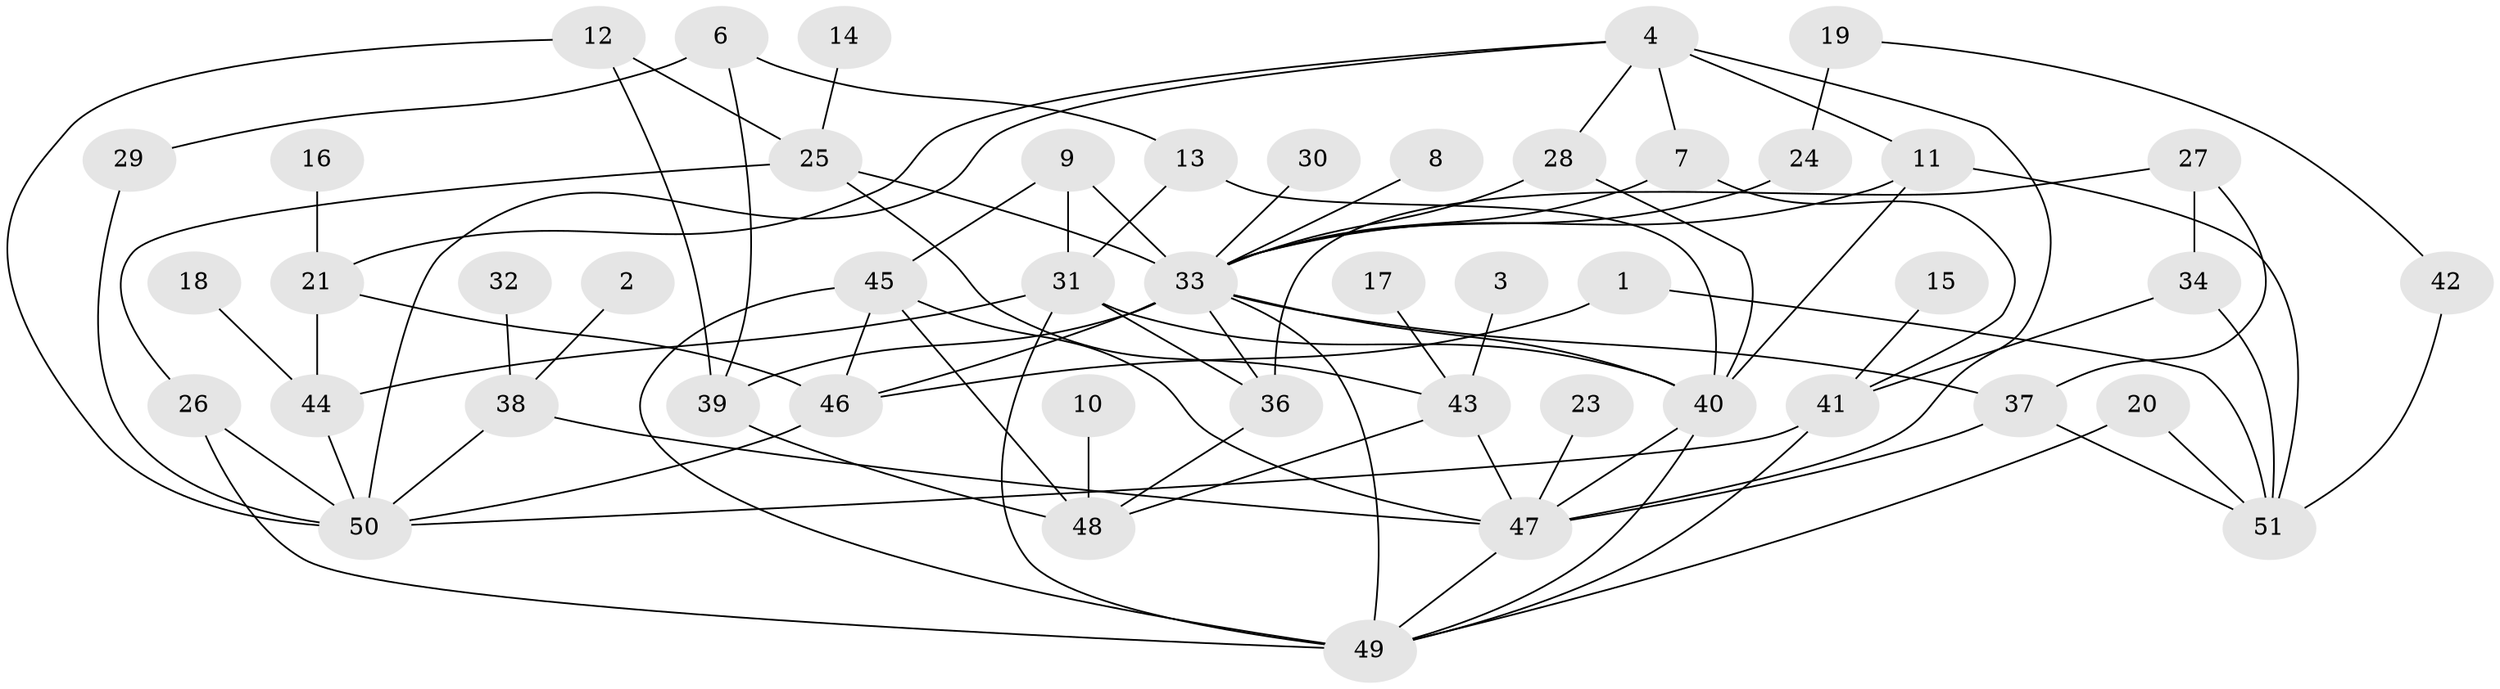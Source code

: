 // original degree distribution, {3: 0.27722772277227725, 2: 0.24752475247524752, 1: 0.1782178217821782, 4: 0.16831683168316833, 6: 0.019801980198019802, 5: 0.0594059405940594, 0: 0.0297029702970297, 9: 0.009900990099009901, 7: 0.009900990099009901}
// Generated by graph-tools (version 1.1) at 2025/49/03/09/25 03:49:08]
// undirected, 48 vertices, 86 edges
graph export_dot {
graph [start="1"]
  node [color=gray90,style=filled];
  1;
  2;
  3;
  4;
  6;
  7;
  8;
  9;
  10;
  11;
  12;
  13;
  14;
  15;
  16;
  17;
  18;
  19;
  20;
  21;
  23;
  24;
  25;
  26;
  27;
  28;
  29;
  30;
  31;
  32;
  33;
  34;
  36;
  37;
  38;
  39;
  40;
  41;
  42;
  43;
  44;
  45;
  46;
  47;
  48;
  49;
  50;
  51;
  1 -- 46 [weight=1.0];
  1 -- 51 [weight=1.0];
  2 -- 38 [weight=1.0];
  3 -- 43 [weight=1.0];
  4 -- 7 [weight=1.0];
  4 -- 11 [weight=1.0];
  4 -- 21 [weight=1.0];
  4 -- 28 [weight=1.0];
  4 -- 47 [weight=1.0];
  4 -- 50 [weight=1.0];
  6 -- 13 [weight=1.0];
  6 -- 29 [weight=1.0];
  6 -- 39 [weight=1.0];
  7 -- 33 [weight=1.0];
  7 -- 41 [weight=1.0];
  8 -- 33 [weight=1.0];
  9 -- 31 [weight=1.0];
  9 -- 33 [weight=1.0];
  9 -- 45 [weight=1.0];
  10 -- 48 [weight=1.0];
  11 -- 33 [weight=1.0];
  11 -- 40 [weight=1.0];
  11 -- 51 [weight=1.0];
  12 -- 25 [weight=1.0];
  12 -- 39 [weight=1.0];
  12 -- 50 [weight=1.0];
  13 -- 31 [weight=1.0];
  13 -- 40 [weight=1.0];
  14 -- 25 [weight=1.0];
  15 -- 41 [weight=1.0];
  16 -- 21 [weight=1.0];
  17 -- 43 [weight=1.0];
  18 -- 44 [weight=1.0];
  19 -- 24 [weight=1.0];
  19 -- 42 [weight=1.0];
  20 -- 49 [weight=1.0];
  20 -- 51 [weight=1.0];
  21 -- 44 [weight=1.0];
  21 -- 46 [weight=1.0];
  23 -- 47 [weight=1.0];
  24 -- 33 [weight=1.0];
  25 -- 26 [weight=1.0];
  25 -- 33 [weight=1.0];
  25 -- 43 [weight=1.0];
  26 -- 49 [weight=1.0];
  26 -- 50 [weight=1.0];
  27 -- 34 [weight=1.0];
  27 -- 36 [weight=1.0];
  27 -- 37 [weight=1.0];
  28 -- 33 [weight=1.0];
  28 -- 40 [weight=1.0];
  29 -- 50 [weight=1.0];
  30 -- 33 [weight=1.0];
  31 -- 36 [weight=1.0];
  31 -- 40 [weight=1.0];
  31 -- 44 [weight=1.0];
  31 -- 49 [weight=1.0];
  32 -- 38 [weight=1.0];
  33 -- 36 [weight=1.0];
  33 -- 37 [weight=1.0];
  33 -- 39 [weight=1.0];
  33 -- 40 [weight=1.0];
  33 -- 46 [weight=1.0];
  33 -- 49 [weight=2.0];
  34 -- 41 [weight=1.0];
  34 -- 51 [weight=1.0];
  36 -- 48 [weight=1.0];
  37 -- 47 [weight=1.0];
  37 -- 51 [weight=1.0];
  38 -- 47 [weight=1.0];
  38 -- 50 [weight=1.0];
  39 -- 48 [weight=1.0];
  40 -- 47 [weight=1.0];
  40 -- 49 [weight=1.0];
  41 -- 49 [weight=1.0];
  41 -- 50 [weight=1.0];
  42 -- 51 [weight=1.0];
  43 -- 47 [weight=1.0];
  43 -- 48 [weight=1.0];
  44 -- 50 [weight=1.0];
  45 -- 46 [weight=1.0];
  45 -- 47 [weight=1.0];
  45 -- 48 [weight=1.0];
  45 -- 49 [weight=1.0];
  46 -- 50 [weight=1.0];
  47 -- 49 [weight=1.0];
}
